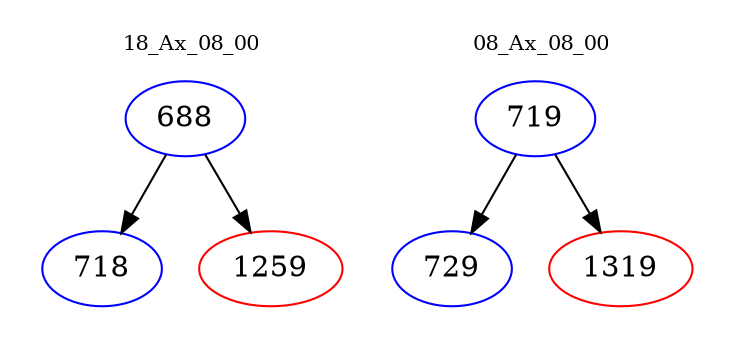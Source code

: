 digraph{
subgraph cluster_0 {
color = white
label = "18_Ax_08_00";
fontsize=10;
T0_688 [label="688", color="blue"]
T0_688 -> T0_718 [color="black"]
T0_718 [label="718", color="blue"]
T0_688 -> T0_1259 [color="black"]
T0_1259 [label="1259", color="red"]
}
subgraph cluster_1 {
color = white
label = "08_Ax_08_00";
fontsize=10;
T1_719 [label="719", color="blue"]
T1_719 -> T1_729 [color="black"]
T1_729 [label="729", color="blue"]
T1_719 -> T1_1319 [color="black"]
T1_1319 [label="1319", color="red"]
}
}
